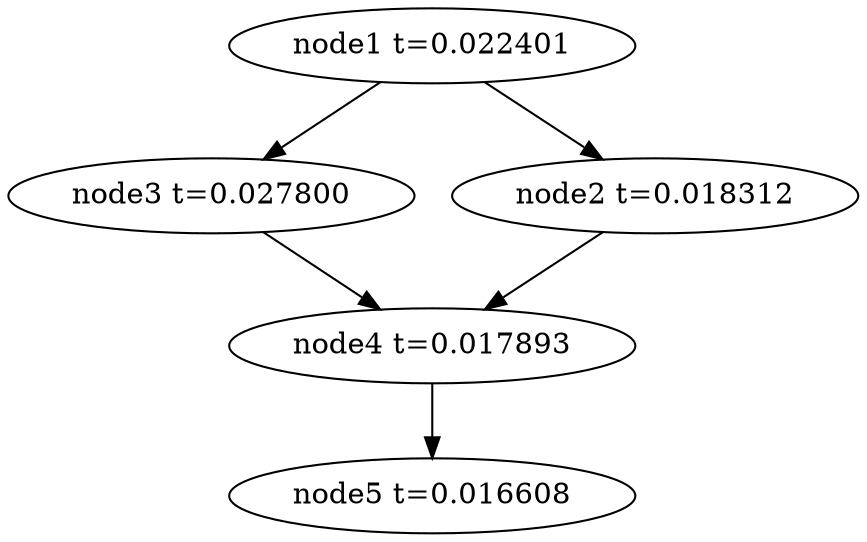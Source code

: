 digraph g{
	node5[label="node5 t=0.016608"]
	node4 -> node5
	node4[label="node4 t=0.017893"];
	node3 -> node4
	node3[label="node3 t=0.027800"];
	node2 -> node4
	node2[label="node2 t=0.018312"];
	node1 -> node3
	node1 -> node2
	node1[label="node1 t=0.022401"];
}
